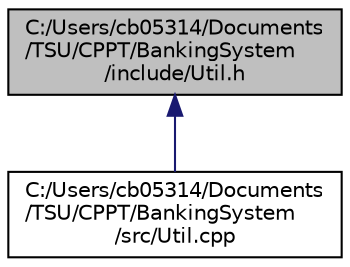 digraph "C:/Users/cb05314/Documents/TSU/CPPT/BankingSystem/include/Util.h"
{
 // LATEX_PDF_SIZE
  edge [fontname="Helvetica",fontsize="10",labelfontname="Helvetica",labelfontsize="10"];
  node [fontname="Helvetica",fontsize="10",shape=record];
  Node1 [label="C:/Users/cb05314/Documents\l/TSU/CPPT/BankingSystem\l/include/Util.h",height=0.2,width=0.4,color="black", fillcolor="grey75", style="filled", fontcolor="black",tooltip=" "];
  Node1 -> Node2 [dir="back",color="midnightblue",fontsize="10",style="solid",fontname="Helvetica"];
  Node2 [label="C:/Users/cb05314/Documents\l/TSU/CPPT/BankingSystem\l/src/Util.cpp",height=0.2,width=0.4,color="black", fillcolor="white", style="filled",URL="$_util_8cpp.html",tooltip=" "];
}
